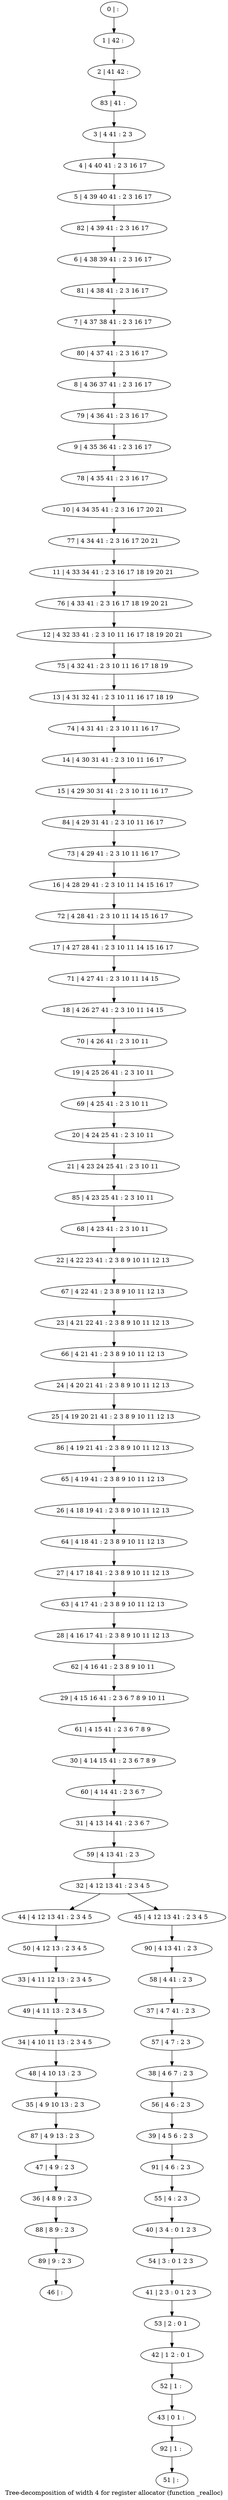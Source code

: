 digraph G {
graph [label="Tree-decomposition of width 4 for register allocator (function _realloc)"]
0[label="0 | : "];
1[label="1 | 42 : "];
2[label="2 | 41 42 : "];
3[label="3 | 4 41 : 2 3 "];
4[label="4 | 4 40 41 : 2 3 16 17 "];
5[label="5 | 4 39 40 41 : 2 3 16 17 "];
6[label="6 | 4 38 39 41 : 2 3 16 17 "];
7[label="7 | 4 37 38 41 : 2 3 16 17 "];
8[label="8 | 4 36 37 41 : 2 3 16 17 "];
9[label="9 | 4 35 36 41 : 2 3 16 17 "];
10[label="10 | 4 34 35 41 : 2 3 16 17 20 21 "];
11[label="11 | 4 33 34 41 : 2 3 16 17 18 19 20 21 "];
12[label="12 | 4 32 33 41 : 2 3 10 11 16 17 18 19 20 21 "];
13[label="13 | 4 31 32 41 : 2 3 10 11 16 17 18 19 "];
14[label="14 | 4 30 31 41 : 2 3 10 11 16 17 "];
15[label="15 | 4 29 30 31 41 : 2 3 10 11 16 17 "];
16[label="16 | 4 28 29 41 : 2 3 10 11 14 15 16 17 "];
17[label="17 | 4 27 28 41 : 2 3 10 11 14 15 16 17 "];
18[label="18 | 4 26 27 41 : 2 3 10 11 14 15 "];
19[label="19 | 4 25 26 41 : 2 3 10 11 "];
20[label="20 | 4 24 25 41 : 2 3 10 11 "];
21[label="21 | 4 23 24 25 41 : 2 3 10 11 "];
22[label="22 | 4 22 23 41 : 2 3 8 9 10 11 12 13 "];
23[label="23 | 4 21 22 41 : 2 3 8 9 10 11 12 13 "];
24[label="24 | 4 20 21 41 : 2 3 8 9 10 11 12 13 "];
25[label="25 | 4 19 20 21 41 : 2 3 8 9 10 11 12 13 "];
26[label="26 | 4 18 19 41 : 2 3 8 9 10 11 12 13 "];
27[label="27 | 4 17 18 41 : 2 3 8 9 10 11 12 13 "];
28[label="28 | 4 16 17 41 : 2 3 8 9 10 11 12 13 "];
29[label="29 | 4 15 16 41 : 2 3 6 7 8 9 10 11 "];
30[label="30 | 4 14 15 41 : 2 3 6 7 8 9 "];
31[label="31 | 4 13 14 41 : 2 3 6 7 "];
32[label="32 | 4 12 13 41 : 2 3 4 5 "];
33[label="33 | 4 11 12 13 : 2 3 4 5 "];
34[label="34 | 4 10 11 13 : 2 3 4 5 "];
35[label="35 | 4 9 10 13 : 2 3 "];
36[label="36 | 4 8 9 : 2 3 "];
37[label="37 | 4 7 41 : 2 3 "];
38[label="38 | 4 6 7 : 2 3 "];
39[label="39 | 4 5 6 : 2 3 "];
40[label="40 | 3 4 : 0 1 2 3 "];
41[label="41 | 2 3 : 0 1 2 3 "];
42[label="42 | 1 2 : 0 1 "];
43[label="43 | 0 1 : "];
44[label="44 | 4 12 13 41 : 2 3 4 5 "];
45[label="45 | 4 12 13 41 : 2 3 4 5 "];
46[label="46 | : "];
47[label="47 | 4 9 : 2 3 "];
48[label="48 | 4 10 13 : 2 3 "];
49[label="49 | 4 11 13 : 2 3 4 5 "];
50[label="50 | 4 12 13 : 2 3 4 5 "];
51[label="51 | : "];
52[label="52 | 1 : "];
53[label="53 | 2 : 0 1 "];
54[label="54 | 3 : 0 1 2 3 "];
55[label="55 | 4 : 2 3 "];
56[label="56 | 4 6 : 2 3 "];
57[label="57 | 4 7 : 2 3 "];
58[label="58 | 4 41 : 2 3 "];
59[label="59 | 4 13 41 : 2 3 "];
60[label="60 | 4 14 41 : 2 3 6 7 "];
61[label="61 | 4 15 41 : 2 3 6 7 8 9 "];
62[label="62 | 4 16 41 : 2 3 8 9 10 11 "];
63[label="63 | 4 17 41 : 2 3 8 9 10 11 12 13 "];
64[label="64 | 4 18 41 : 2 3 8 9 10 11 12 13 "];
65[label="65 | 4 19 41 : 2 3 8 9 10 11 12 13 "];
66[label="66 | 4 21 41 : 2 3 8 9 10 11 12 13 "];
67[label="67 | 4 22 41 : 2 3 8 9 10 11 12 13 "];
68[label="68 | 4 23 41 : 2 3 10 11 "];
69[label="69 | 4 25 41 : 2 3 10 11 "];
70[label="70 | 4 26 41 : 2 3 10 11 "];
71[label="71 | 4 27 41 : 2 3 10 11 14 15 "];
72[label="72 | 4 28 41 : 2 3 10 11 14 15 16 17 "];
73[label="73 | 4 29 41 : 2 3 10 11 16 17 "];
74[label="74 | 4 31 41 : 2 3 10 11 16 17 "];
75[label="75 | 4 32 41 : 2 3 10 11 16 17 18 19 "];
76[label="76 | 4 33 41 : 2 3 16 17 18 19 20 21 "];
77[label="77 | 4 34 41 : 2 3 16 17 20 21 "];
78[label="78 | 4 35 41 : 2 3 16 17 "];
79[label="79 | 4 36 41 : 2 3 16 17 "];
80[label="80 | 4 37 41 : 2 3 16 17 "];
81[label="81 | 4 38 41 : 2 3 16 17 "];
82[label="82 | 4 39 41 : 2 3 16 17 "];
83[label="83 | 41 : "];
84[label="84 | 4 29 31 41 : 2 3 10 11 16 17 "];
85[label="85 | 4 23 25 41 : 2 3 10 11 "];
86[label="86 | 4 19 21 41 : 2 3 8 9 10 11 12 13 "];
87[label="87 | 4 9 13 : 2 3 "];
88[label="88 | 8 9 : 2 3 "];
89[label="89 | 9 : 2 3 "];
90[label="90 | 4 13 41 : 2 3 "];
91[label="91 | 4 6 : 2 3 "];
92[label="92 | 1 : "];
0->1 ;
1->2 ;
3->4 ;
4->5 ;
14->15 ;
20->21 ;
24->25 ;
32->44 ;
32->45 ;
47->36 ;
48->35 ;
34->48 ;
49->34 ;
33->49 ;
50->33 ;
44->50 ;
52->43 ;
42->52 ;
53->42 ;
41->53 ;
54->41 ;
40->54 ;
55->40 ;
56->39 ;
38->56 ;
57->38 ;
37->57 ;
58->37 ;
59->32 ;
31->59 ;
60->31 ;
30->60 ;
61->30 ;
29->61 ;
62->29 ;
28->62 ;
63->28 ;
27->63 ;
64->27 ;
26->64 ;
65->26 ;
66->24 ;
23->66 ;
67->23 ;
22->67 ;
68->22 ;
69->20 ;
19->69 ;
70->19 ;
18->70 ;
71->18 ;
17->71 ;
72->17 ;
16->72 ;
73->16 ;
74->14 ;
13->74 ;
75->13 ;
12->75 ;
76->12 ;
11->76 ;
77->11 ;
10->77 ;
78->10 ;
9->78 ;
79->9 ;
8->79 ;
80->8 ;
7->80 ;
81->7 ;
6->81 ;
82->6 ;
5->82 ;
83->3 ;
2->83 ;
84->73 ;
15->84 ;
85->68 ;
21->85 ;
86->65 ;
25->86 ;
87->47 ;
35->87 ;
36->88 ;
89->46 ;
88->89 ;
90->58 ;
45->90 ;
91->55 ;
39->91 ;
92->51 ;
43->92 ;
}
